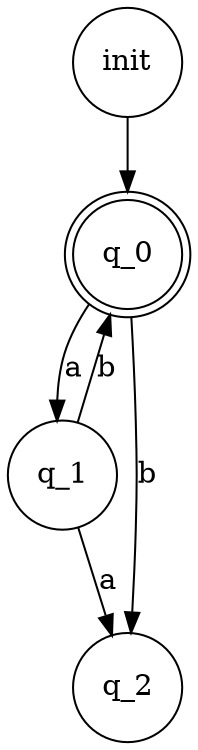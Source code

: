 digraph DFA {
rankdir=q
size="8,5"
node [shape = doublecircle]; q_0;
node [shape = circle];
init -> q_0 [style=solid]
q_0 -> q_1 [ label= "a"];
q_0 -> q_2 [ label= "b"];
q_1 -> q_0 [ label= "b"];
q_1 -> q_2 [ label= "a"];
}